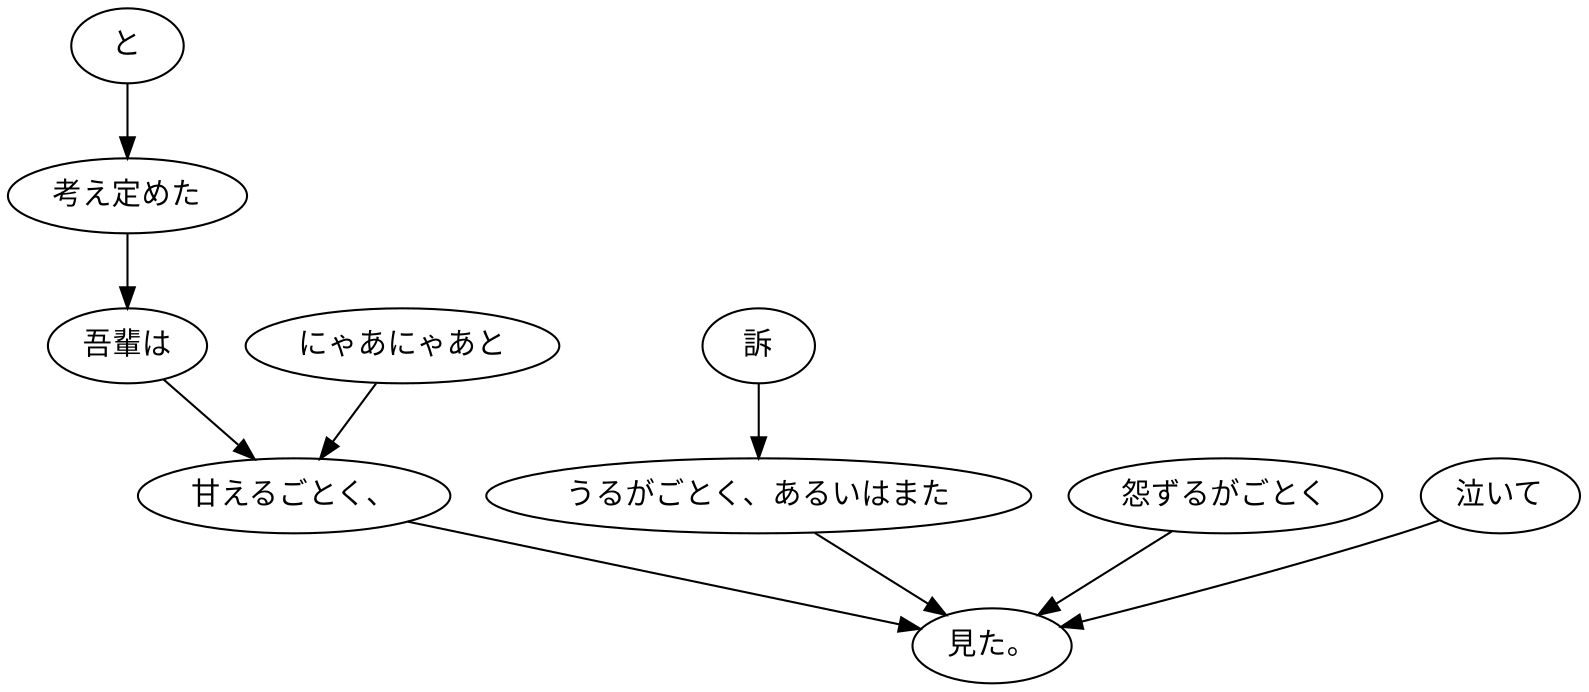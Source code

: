 digraph graph6426 {
	node0 [label="と"];
	node1 [label="考え定めた"];
	node2 [label="吾輩は"];
	node3 [label="にゃあにゃあと"];
	node4 [label="甘えるごとく、"];
	node5 [label="訴"];
	node6 [label="うるがごとく、あるいはまた"];
	node7 [label="怨ずるがごとく"];
	node8 [label="泣いて"];
	node9 [label="見た。"];
	node0 -> node1;
	node1 -> node2;
	node2 -> node4;
	node3 -> node4;
	node4 -> node9;
	node5 -> node6;
	node6 -> node9;
	node7 -> node9;
	node8 -> node9;
}
